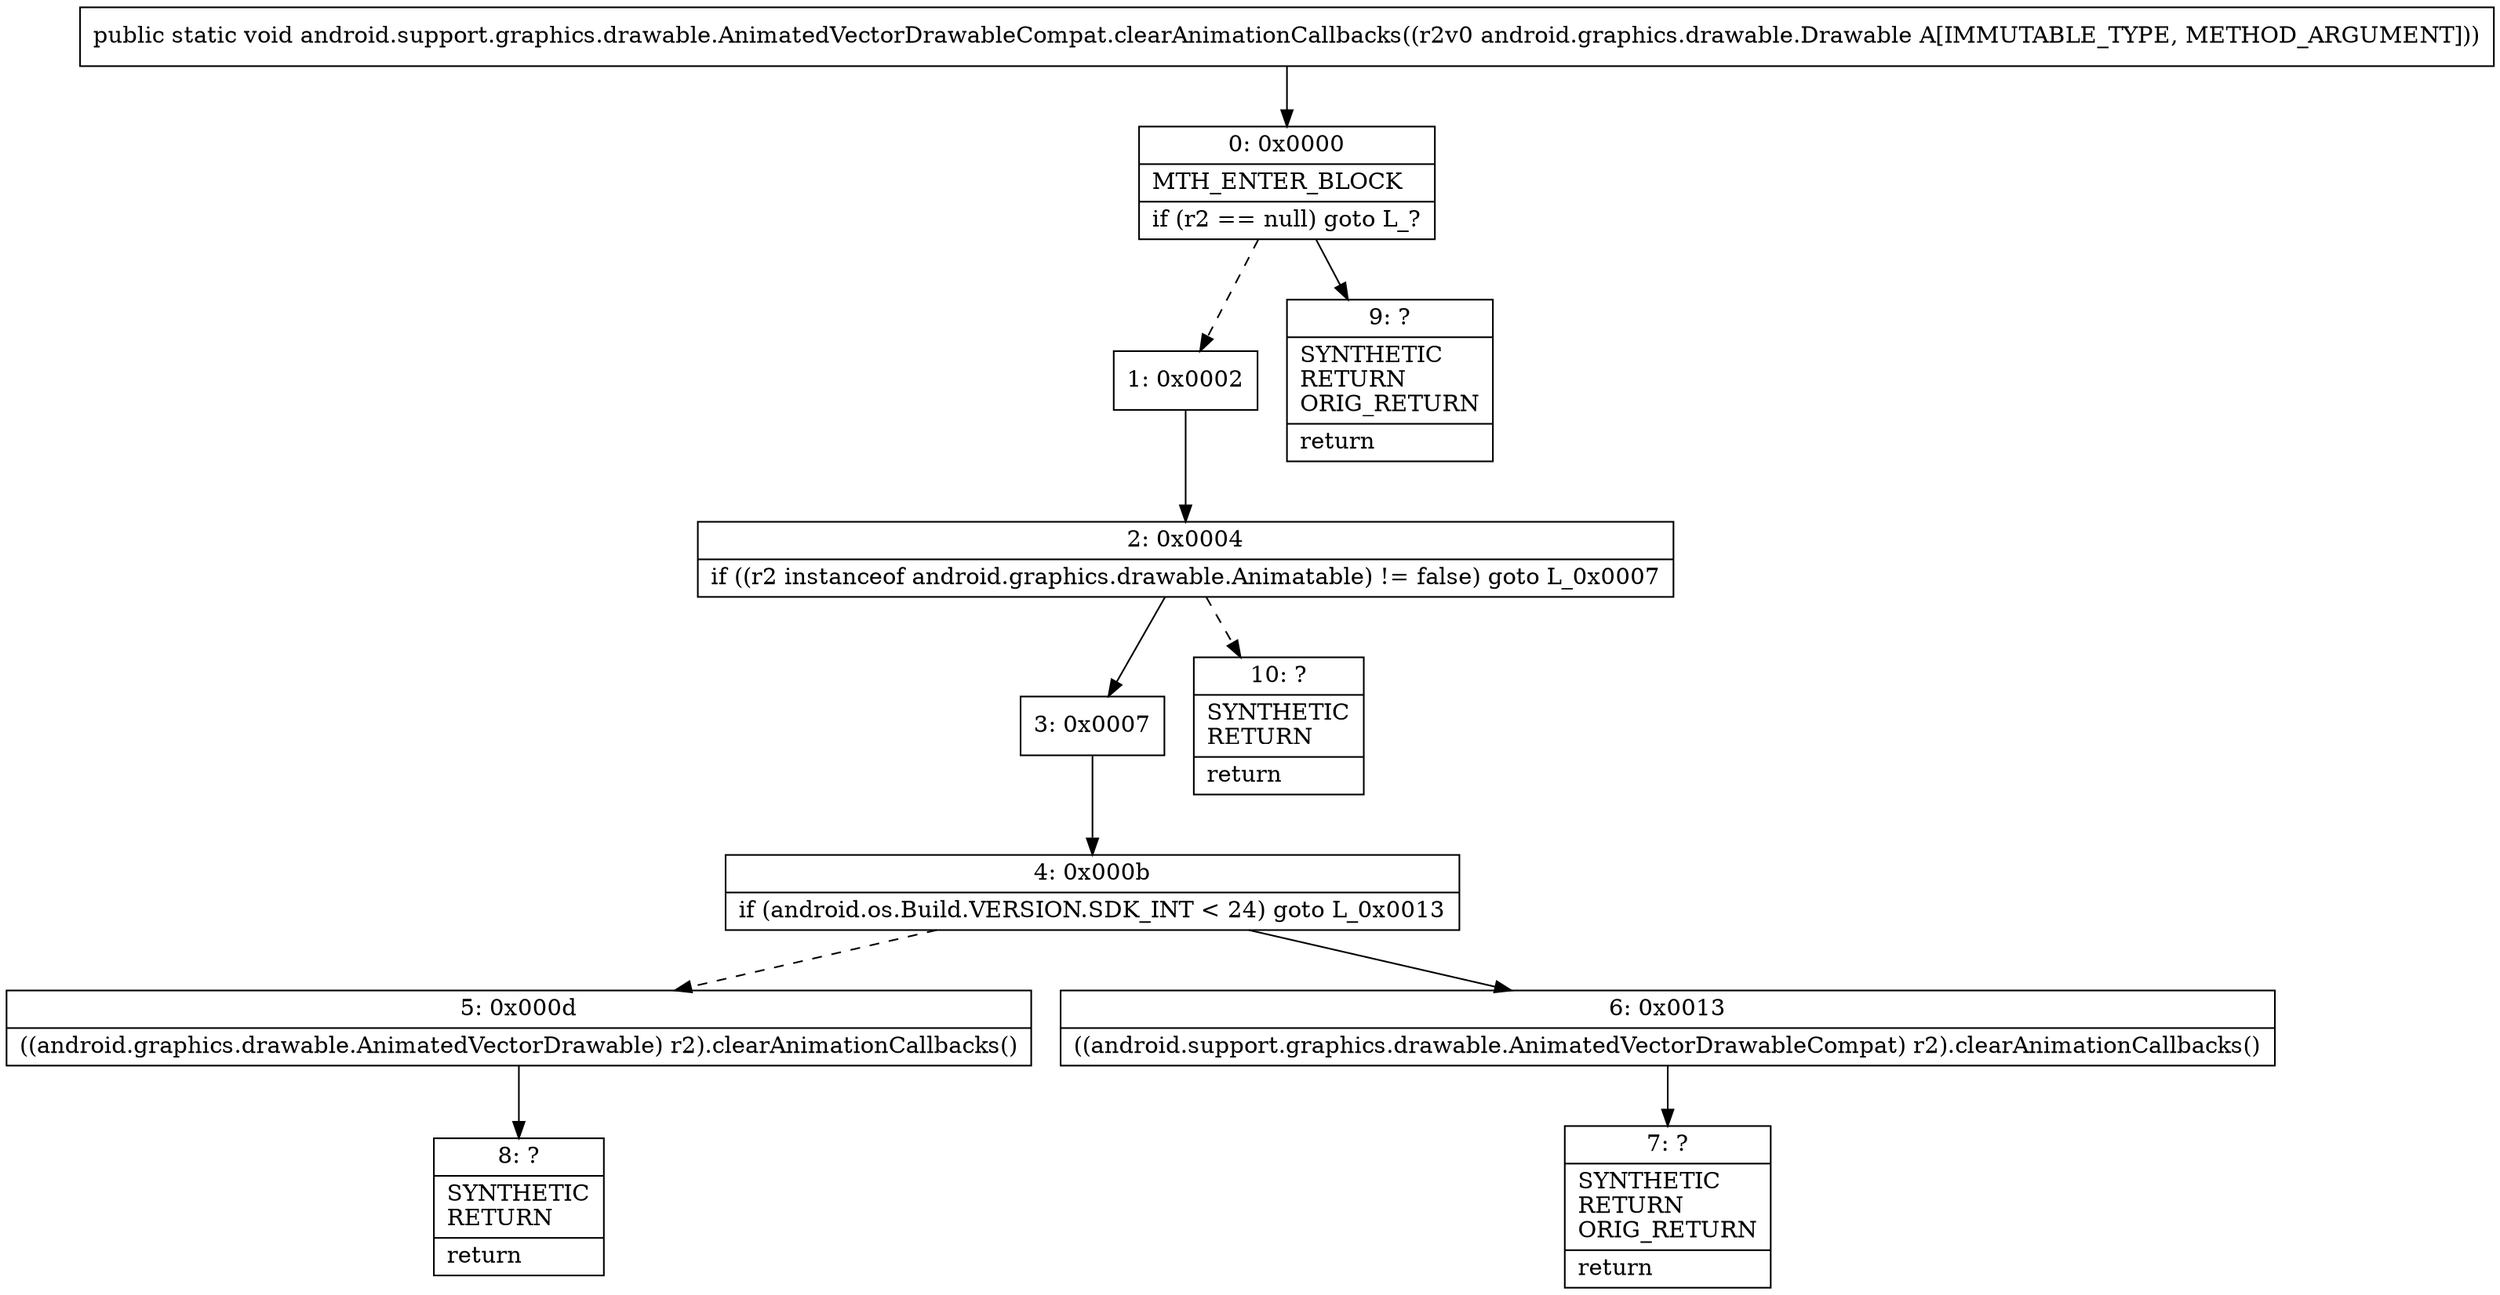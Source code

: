 digraph "CFG forandroid.support.graphics.drawable.AnimatedVectorDrawableCompat.clearAnimationCallbacks(Landroid\/graphics\/drawable\/Drawable;)V" {
Node_0 [shape=record,label="{0\:\ 0x0000|MTH_ENTER_BLOCK\l|if (r2 == null) goto L_?\l}"];
Node_1 [shape=record,label="{1\:\ 0x0002}"];
Node_2 [shape=record,label="{2\:\ 0x0004|if ((r2 instanceof android.graphics.drawable.Animatable) != false) goto L_0x0007\l}"];
Node_3 [shape=record,label="{3\:\ 0x0007}"];
Node_4 [shape=record,label="{4\:\ 0x000b|if (android.os.Build.VERSION.SDK_INT \< 24) goto L_0x0013\l}"];
Node_5 [shape=record,label="{5\:\ 0x000d|((android.graphics.drawable.AnimatedVectorDrawable) r2).clearAnimationCallbacks()\l}"];
Node_6 [shape=record,label="{6\:\ 0x0013|((android.support.graphics.drawable.AnimatedVectorDrawableCompat) r2).clearAnimationCallbacks()\l}"];
Node_7 [shape=record,label="{7\:\ ?|SYNTHETIC\lRETURN\lORIG_RETURN\l|return\l}"];
Node_8 [shape=record,label="{8\:\ ?|SYNTHETIC\lRETURN\l|return\l}"];
Node_9 [shape=record,label="{9\:\ ?|SYNTHETIC\lRETURN\lORIG_RETURN\l|return\l}"];
Node_10 [shape=record,label="{10\:\ ?|SYNTHETIC\lRETURN\l|return\l}"];
MethodNode[shape=record,label="{public static void android.support.graphics.drawable.AnimatedVectorDrawableCompat.clearAnimationCallbacks((r2v0 android.graphics.drawable.Drawable A[IMMUTABLE_TYPE, METHOD_ARGUMENT])) }"];
MethodNode -> Node_0;
Node_0 -> Node_1[style=dashed];
Node_0 -> Node_9;
Node_1 -> Node_2;
Node_2 -> Node_3;
Node_2 -> Node_10[style=dashed];
Node_3 -> Node_4;
Node_4 -> Node_5[style=dashed];
Node_4 -> Node_6;
Node_5 -> Node_8;
Node_6 -> Node_7;
}

